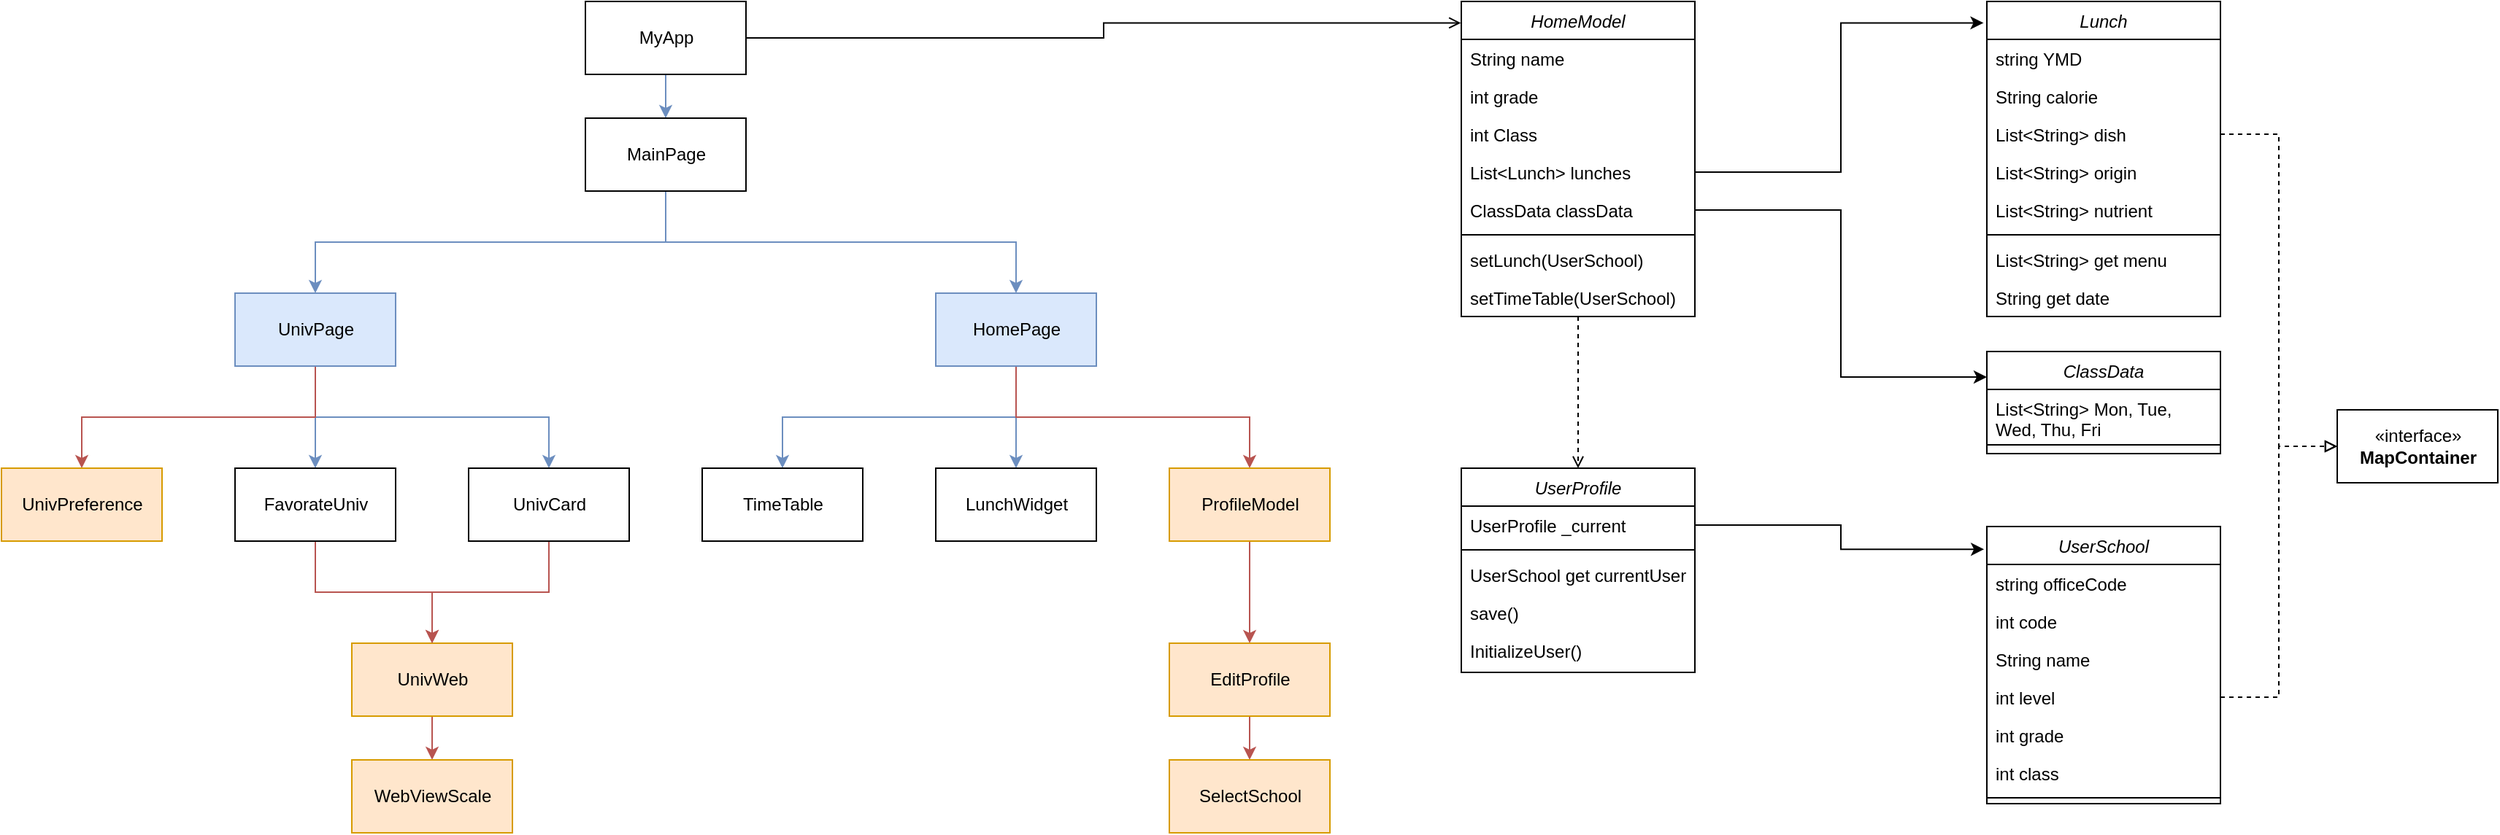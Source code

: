 <mxfile version="20.2.5" type="github">
  <diagram id="C5RBs43oDa-KdzZeNtuy" name="Page-1">
    <mxGraphModel dx="3372" dy="1116" grid="1" gridSize="10" guides="1" tooltips="1" connect="1" arrows="1" fold="1" page="1" pageScale="1" pageWidth="827" pageHeight="1169" math="0" shadow="0">
      <root>
        <mxCell id="WIyWlLk6GJQsqaUBKTNV-0" />
        <mxCell id="WIyWlLk6GJQsqaUBKTNV-1" parent="WIyWlLk6GJQsqaUBKTNV-0" />
        <mxCell id="Nad7rvxiMuao3qfoeNFn-32" style="edgeStyle=orthogonalEdgeStyle;rounded=0;orthogonalLoop=1;jettySize=auto;html=1;entryX=-0.014;entryY=0.068;entryDx=0;entryDy=0;fontColor=default;exitX=1;exitY=0.5;exitDx=0;exitDy=0;entryPerimeter=0;" edge="1" parent="WIyWlLk6GJQsqaUBKTNV-1" source="Nad7rvxiMuao3qfoeNFn-1" target="Nad7rvxiMuao3qfoeNFn-20">
          <mxGeometry relative="1" as="geometry">
            <mxPoint x="330" y="360" as="sourcePoint" />
          </mxGeometry>
        </mxCell>
        <mxCell id="Nad7rvxiMuao3qfoeNFn-44" style="edgeStyle=orthogonalEdgeStyle;rounded=0;orthogonalLoop=1;jettySize=auto;html=1;entryX=0;entryY=0.25;entryDx=0;entryDy=0;fontColor=default;exitX=1;exitY=0.5;exitDx=0;exitDy=0;" edge="1" parent="WIyWlLk6GJQsqaUBKTNV-1" source="Nad7rvxiMuao3qfoeNFn-2" target="Nad7rvxiMuao3qfoeNFn-33">
          <mxGeometry relative="1" as="geometry" />
        </mxCell>
        <mxCell id="Nad7rvxiMuao3qfoeNFn-69" style="edgeStyle=orthogonalEdgeStyle;rounded=0;orthogonalLoop=1;jettySize=auto;html=1;fontColor=default;dashed=1;endArrow=open;endFill=0;" edge="1" parent="WIyWlLk6GJQsqaUBKTNV-1" source="zkfFHV4jXpPFQw0GAbJ--0" target="Nad7rvxiMuao3qfoeNFn-55">
          <mxGeometry relative="1" as="geometry" />
        </mxCell>
        <mxCell id="zkfFHV4jXpPFQw0GAbJ--0" value="HomeModel" style="swimlane;fontStyle=2;align=center;verticalAlign=top;childLayout=stackLayout;horizontal=1;startSize=26;horizontalStack=0;resizeParent=1;resizeLast=0;collapsible=1;marginBottom=0;rounded=0;shadow=0;strokeWidth=1;" parent="WIyWlLk6GJQsqaUBKTNV-1" vertex="1">
          <mxGeometry x="120" y="200" width="160" height="216" as="geometry">
            <mxRectangle x="230" y="140" width="160" height="26" as="alternateBounds" />
          </mxGeometry>
        </mxCell>
        <mxCell id="zkfFHV4jXpPFQw0GAbJ--1" value="String name" style="text;align=left;verticalAlign=top;spacingLeft=4;spacingRight=4;overflow=hidden;rotatable=0;points=[[0,0.5],[1,0.5]];portConstraint=eastwest;" parent="zkfFHV4jXpPFQw0GAbJ--0" vertex="1">
          <mxGeometry y="26" width="160" height="26" as="geometry" />
        </mxCell>
        <mxCell id="zkfFHV4jXpPFQw0GAbJ--2" value="int grade" style="text;align=left;verticalAlign=top;spacingLeft=4;spacingRight=4;overflow=hidden;rotatable=0;points=[[0,0.5],[1,0.5]];portConstraint=eastwest;rounded=0;shadow=0;html=0;" parent="zkfFHV4jXpPFQw0GAbJ--0" vertex="1">
          <mxGeometry y="52" width="160" height="26" as="geometry" />
        </mxCell>
        <mxCell id="zkfFHV4jXpPFQw0GAbJ--3" value="int Class" style="text;align=left;verticalAlign=top;spacingLeft=4;spacingRight=4;overflow=hidden;rotatable=0;points=[[0,0.5],[1,0.5]];portConstraint=eastwest;rounded=0;shadow=0;html=0;" parent="zkfFHV4jXpPFQw0GAbJ--0" vertex="1">
          <mxGeometry y="78" width="160" height="26" as="geometry" />
        </mxCell>
        <mxCell id="Nad7rvxiMuao3qfoeNFn-1" value="List&lt;Lunch&gt; lunches" style="text;align=left;verticalAlign=top;spacingLeft=4;spacingRight=4;overflow=hidden;rotatable=0;points=[[0,0.5],[1,0.5]];portConstraint=eastwest;rounded=0;shadow=0;html=0;" vertex="1" parent="zkfFHV4jXpPFQw0GAbJ--0">
          <mxGeometry y="104" width="160" height="26" as="geometry" />
        </mxCell>
        <mxCell id="Nad7rvxiMuao3qfoeNFn-2" value="ClassData classData" style="text;align=left;verticalAlign=top;spacingLeft=4;spacingRight=4;overflow=hidden;rotatable=0;points=[[0,0.5],[1,0.5]];portConstraint=eastwest;rounded=0;shadow=0;html=0;" vertex="1" parent="zkfFHV4jXpPFQw0GAbJ--0">
          <mxGeometry y="130" width="160" height="26" as="geometry" />
        </mxCell>
        <mxCell id="zkfFHV4jXpPFQw0GAbJ--4" value="" style="line;html=1;strokeWidth=1;align=left;verticalAlign=middle;spacingTop=-1;spacingLeft=3;spacingRight=3;rotatable=0;labelPosition=right;points=[];portConstraint=eastwest;" parent="zkfFHV4jXpPFQw0GAbJ--0" vertex="1">
          <mxGeometry y="156" width="160" height="8" as="geometry" />
        </mxCell>
        <mxCell id="Nad7rvxiMuao3qfoeNFn-3" value="setLunch(UserSchool)" style="text;align=left;verticalAlign=top;spacingLeft=4;spacingRight=4;overflow=hidden;rotatable=0;points=[[0,0.5],[1,0.5]];portConstraint=eastwest;" vertex="1" parent="zkfFHV4jXpPFQw0GAbJ--0">
          <mxGeometry y="164" width="160" height="26" as="geometry" />
        </mxCell>
        <mxCell id="zkfFHV4jXpPFQw0GAbJ--5" value="setTimeTable(UserSchool)" style="text;align=left;verticalAlign=top;spacingLeft=4;spacingRight=4;overflow=hidden;rotatable=0;points=[[0,0.5],[1,0.5]];portConstraint=eastwest;" parent="zkfFHV4jXpPFQw0GAbJ--0" vertex="1">
          <mxGeometry y="190" width="160" height="26" as="geometry" />
        </mxCell>
        <mxCell id="Nad7rvxiMuao3qfoeNFn-20" value="Lunch" style="swimlane;fontStyle=2;align=center;verticalAlign=top;childLayout=stackLayout;horizontal=1;startSize=26;horizontalStack=0;resizeParent=1;resizeLast=0;collapsible=1;marginBottom=0;rounded=0;shadow=0;strokeWidth=1;" vertex="1" parent="WIyWlLk6GJQsqaUBKTNV-1">
          <mxGeometry x="480" y="200" width="160" height="216" as="geometry">
            <mxRectangle x="230" y="140" width="160" height="26" as="alternateBounds" />
          </mxGeometry>
        </mxCell>
        <mxCell id="Nad7rvxiMuao3qfoeNFn-21" value="string YMD" style="text;align=left;verticalAlign=top;spacingLeft=4;spacingRight=4;overflow=hidden;rotatable=0;points=[[0,0.5],[1,0.5]];portConstraint=eastwest;" vertex="1" parent="Nad7rvxiMuao3qfoeNFn-20">
          <mxGeometry y="26" width="160" height="26" as="geometry" />
        </mxCell>
        <mxCell id="Nad7rvxiMuao3qfoeNFn-24" value="String calorie" style="text;align=left;verticalAlign=top;spacingLeft=4;spacingRight=4;overflow=hidden;rotatable=0;points=[[0,0.5],[1,0.5]];portConstraint=eastwest;rounded=0;shadow=0;html=0;" vertex="1" parent="Nad7rvxiMuao3qfoeNFn-20">
          <mxGeometry y="52" width="160" height="26" as="geometry" />
        </mxCell>
        <mxCell id="Nad7rvxiMuao3qfoeNFn-22" value="List&lt;String&gt; dish" style="text;align=left;verticalAlign=top;spacingLeft=4;spacingRight=4;overflow=hidden;rotatable=0;points=[[0,0.5],[1,0.5]];portConstraint=eastwest;rounded=0;shadow=0;html=0;" vertex="1" parent="Nad7rvxiMuao3qfoeNFn-20">
          <mxGeometry y="78" width="160" height="26" as="geometry" />
        </mxCell>
        <mxCell id="Nad7rvxiMuao3qfoeNFn-23" value="List&lt;String&gt; origin" style="text;align=left;verticalAlign=top;spacingLeft=4;spacingRight=4;overflow=hidden;rotatable=0;points=[[0,0.5],[1,0.5]];portConstraint=eastwest;rounded=0;shadow=0;html=0;" vertex="1" parent="Nad7rvxiMuao3qfoeNFn-20">
          <mxGeometry y="104" width="160" height="26" as="geometry" />
        </mxCell>
        <mxCell id="Nad7rvxiMuao3qfoeNFn-25" value="List&lt;String&gt; nutrient" style="text;align=left;verticalAlign=top;spacingLeft=4;spacingRight=4;overflow=hidden;rotatable=0;points=[[0,0.5],[1,0.5]];portConstraint=eastwest;rounded=0;shadow=0;html=0;" vertex="1" parent="Nad7rvxiMuao3qfoeNFn-20">
          <mxGeometry y="130" width="160" height="26" as="geometry" />
        </mxCell>
        <mxCell id="Nad7rvxiMuao3qfoeNFn-26" value="" style="line;html=1;strokeWidth=1;align=left;verticalAlign=middle;spacingTop=-1;spacingLeft=3;spacingRight=3;rotatable=0;labelPosition=right;points=[];portConstraint=eastwest;" vertex="1" parent="Nad7rvxiMuao3qfoeNFn-20">
          <mxGeometry y="156" width="160" height="8" as="geometry" />
        </mxCell>
        <mxCell id="Nad7rvxiMuao3qfoeNFn-27" value="List&lt;String&gt; get menu" style="text;align=left;verticalAlign=top;spacingLeft=4;spacingRight=4;overflow=hidden;rotatable=0;points=[[0,0.5],[1,0.5]];portConstraint=eastwest;" vertex="1" parent="Nad7rvxiMuao3qfoeNFn-20">
          <mxGeometry y="164" width="160" height="26" as="geometry" />
        </mxCell>
        <mxCell id="Nad7rvxiMuao3qfoeNFn-28" value="String get date" style="text;align=left;verticalAlign=top;spacingLeft=4;spacingRight=4;overflow=hidden;rotatable=0;points=[[0,0.5],[1,0.5]];portConstraint=eastwest;" vertex="1" parent="Nad7rvxiMuao3qfoeNFn-20">
          <mxGeometry y="190" width="160" height="26" as="geometry" />
        </mxCell>
        <mxCell id="Nad7rvxiMuao3qfoeNFn-33" value="ClassData" style="swimlane;fontStyle=2;align=center;verticalAlign=top;childLayout=stackLayout;horizontal=1;startSize=26;horizontalStack=0;resizeParent=1;resizeLast=0;collapsible=1;marginBottom=0;rounded=0;shadow=0;strokeWidth=1;" vertex="1" parent="WIyWlLk6GJQsqaUBKTNV-1">
          <mxGeometry x="480" y="440" width="160" height="70" as="geometry">
            <mxRectangle x="230" y="140" width="160" height="26" as="alternateBounds" />
          </mxGeometry>
        </mxCell>
        <mxCell id="Nad7rvxiMuao3qfoeNFn-34" value="List&lt;String&gt; Mon, Tue, &#xa;Wed, Thu, Fri" style="text;align=left;verticalAlign=top;spacingLeft=4;spacingRight=4;overflow=hidden;rotatable=0;points=[[0,0.5],[1,0.5]];portConstraint=eastwest;" vertex="1" parent="Nad7rvxiMuao3qfoeNFn-33">
          <mxGeometry y="26" width="160" height="34" as="geometry" />
        </mxCell>
        <mxCell id="Nad7rvxiMuao3qfoeNFn-39" value="" style="line;html=1;strokeWidth=1;align=left;verticalAlign=middle;spacingTop=-1;spacingLeft=3;spacingRight=3;rotatable=0;labelPosition=right;points=[];portConstraint=eastwest;" vertex="1" parent="Nad7rvxiMuao3qfoeNFn-33">
          <mxGeometry y="60" width="160" height="8" as="geometry" />
        </mxCell>
        <mxCell id="Nad7rvxiMuao3qfoeNFn-45" value="UserSchool" style="swimlane;fontStyle=2;align=center;verticalAlign=top;childLayout=stackLayout;horizontal=1;startSize=26;horizontalStack=0;resizeParent=1;resizeLast=0;collapsible=1;marginBottom=0;rounded=0;shadow=0;strokeWidth=1;" vertex="1" parent="WIyWlLk6GJQsqaUBKTNV-1">
          <mxGeometry x="480" y="560" width="160" height="190" as="geometry">
            <mxRectangle x="230" y="140" width="160" height="26" as="alternateBounds" />
          </mxGeometry>
        </mxCell>
        <mxCell id="Nad7rvxiMuao3qfoeNFn-46" value="string officeCode" style="text;align=left;verticalAlign=top;spacingLeft=4;spacingRight=4;overflow=hidden;rotatable=0;points=[[0,0.5],[1,0.5]];portConstraint=eastwest;" vertex="1" parent="Nad7rvxiMuao3qfoeNFn-45">
          <mxGeometry y="26" width="160" height="26" as="geometry" />
        </mxCell>
        <mxCell id="Nad7rvxiMuao3qfoeNFn-47" value="int code" style="text;align=left;verticalAlign=top;spacingLeft=4;spacingRight=4;overflow=hidden;rotatable=0;points=[[0,0.5],[1,0.5]];portConstraint=eastwest;rounded=0;shadow=0;html=0;" vertex="1" parent="Nad7rvxiMuao3qfoeNFn-45">
          <mxGeometry y="52" width="160" height="26" as="geometry" />
        </mxCell>
        <mxCell id="Nad7rvxiMuao3qfoeNFn-48" value="String name" style="text;align=left;verticalAlign=top;spacingLeft=4;spacingRight=4;overflow=hidden;rotatable=0;points=[[0,0.5],[1,0.5]];portConstraint=eastwest;rounded=0;shadow=0;html=0;" vertex="1" parent="Nad7rvxiMuao3qfoeNFn-45">
          <mxGeometry y="78" width="160" height="26" as="geometry" />
        </mxCell>
        <mxCell id="Nad7rvxiMuao3qfoeNFn-49" value="int level" style="text;align=left;verticalAlign=top;spacingLeft=4;spacingRight=4;overflow=hidden;rotatable=0;points=[[0,0.5],[1,0.5]];portConstraint=eastwest;rounded=0;shadow=0;html=0;" vertex="1" parent="Nad7rvxiMuao3qfoeNFn-45">
          <mxGeometry y="104" width="160" height="26" as="geometry" />
        </mxCell>
        <mxCell id="Nad7rvxiMuao3qfoeNFn-54" value="int grade" style="text;align=left;verticalAlign=top;spacingLeft=4;spacingRight=4;overflow=hidden;rotatable=0;points=[[0,0.5],[1,0.5]];portConstraint=eastwest;rounded=0;shadow=0;html=0;" vertex="1" parent="Nad7rvxiMuao3qfoeNFn-45">
          <mxGeometry y="130" width="160" height="26" as="geometry" />
        </mxCell>
        <mxCell id="Nad7rvxiMuao3qfoeNFn-50" value="int class" style="text;align=left;verticalAlign=top;spacingLeft=4;spacingRight=4;overflow=hidden;rotatable=0;points=[[0,0.5],[1,0.5]];portConstraint=eastwest;rounded=0;shadow=0;html=0;" vertex="1" parent="Nad7rvxiMuao3qfoeNFn-45">
          <mxGeometry y="156" width="160" height="26" as="geometry" />
        </mxCell>
        <mxCell id="Nad7rvxiMuao3qfoeNFn-51" value="" style="line;html=1;strokeWidth=1;align=left;verticalAlign=middle;spacingTop=-1;spacingLeft=3;spacingRight=3;rotatable=0;labelPosition=right;points=[];portConstraint=eastwest;" vertex="1" parent="Nad7rvxiMuao3qfoeNFn-45">
          <mxGeometry y="182" width="160" height="8" as="geometry" />
        </mxCell>
        <mxCell id="Nad7rvxiMuao3qfoeNFn-77" style="edgeStyle=orthogonalEdgeStyle;rounded=0;orthogonalLoop=1;jettySize=auto;html=1;entryX=-0.012;entryY=0.082;entryDx=0;entryDy=0;entryPerimeter=0;fontColor=default;exitX=1;exitY=0.5;exitDx=0;exitDy=0;" edge="1" parent="WIyWlLk6GJQsqaUBKTNV-1" source="Nad7rvxiMuao3qfoeNFn-56" target="Nad7rvxiMuao3qfoeNFn-45">
          <mxGeometry relative="1" as="geometry" />
        </mxCell>
        <mxCell id="Nad7rvxiMuao3qfoeNFn-55" value="UserProfile" style="swimlane;fontStyle=2;align=center;verticalAlign=top;childLayout=stackLayout;horizontal=1;startSize=26;horizontalStack=0;resizeParent=1;resizeLast=0;collapsible=1;marginBottom=0;rounded=0;shadow=0;strokeWidth=1;" vertex="1" parent="WIyWlLk6GJQsqaUBKTNV-1">
          <mxGeometry x="120" y="520" width="160" height="140" as="geometry">
            <mxRectangle x="230" y="140" width="160" height="26" as="alternateBounds" />
          </mxGeometry>
        </mxCell>
        <mxCell id="Nad7rvxiMuao3qfoeNFn-56" value="UserProfile _current" style="text;align=left;verticalAlign=top;spacingLeft=4;spacingRight=4;overflow=hidden;rotatable=0;points=[[0,0.5],[1,0.5]];portConstraint=eastwest;" vertex="1" parent="Nad7rvxiMuao3qfoeNFn-55">
          <mxGeometry y="26" width="160" height="26" as="geometry" />
        </mxCell>
        <mxCell id="Nad7rvxiMuao3qfoeNFn-62" value="" style="line;html=1;strokeWidth=1;align=left;verticalAlign=middle;spacingTop=-1;spacingLeft=3;spacingRight=3;rotatable=0;labelPosition=right;points=[];portConstraint=eastwest;" vertex="1" parent="Nad7rvxiMuao3qfoeNFn-55">
          <mxGeometry y="52" width="160" height="8" as="geometry" />
        </mxCell>
        <mxCell id="Nad7rvxiMuao3qfoeNFn-66" value="UserSchool get currentUser" style="text;align=left;verticalAlign=top;spacingLeft=4;spacingRight=4;overflow=hidden;rotatable=0;points=[[0,0.5],[1,0.5]];portConstraint=eastwest;" vertex="1" parent="Nad7rvxiMuao3qfoeNFn-55">
          <mxGeometry y="60" width="160" height="26" as="geometry" />
        </mxCell>
        <mxCell id="Nad7rvxiMuao3qfoeNFn-67" value="save()" style="text;align=left;verticalAlign=top;spacingLeft=4;spacingRight=4;overflow=hidden;rotatable=0;points=[[0,0.5],[1,0.5]];portConstraint=eastwest;" vertex="1" parent="Nad7rvxiMuao3qfoeNFn-55">
          <mxGeometry y="86" width="160" height="26" as="geometry" />
        </mxCell>
        <mxCell id="Nad7rvxiMuao3qfoeNFn-68" value="InitializeUser()" style="text;align=left;verticalAlign=top;spacingLeft=4;spacingRight=4;overflow=hidden;rotatable=0;points=[[0,0.5],[1,0.5]];portConstraint=eastwest;" vertex="1" parent="Nad7rvxiMuao3qfoeNFn-55">
          <mxGeometry y="112" width="160" height="26" as="geometry" />
        </mxCell>
        <mxCell id="Nad7rvxiMuao3qfoeNFn-79" value="«interface»&lt;br&gt;&lt;b&gt;MapContainer&lt;/b&gt;" style="html=1;fontColor=default;" vertex="1" parent="WIyWlLk6GJQsqaUBKTNV-1">
          <mxGeometry x="720" y="480" width="110" height="50" as="geometry" />
        </mxCell>
        <mxCell id="Nad7rvxiMuao3qfoeNFn-80" style="edgeStyle=orthogonalEdgeStyle;rounded=0;orthogonalLoop=1;jettySize=auto;html=1;entryX=0;entryY=0.5;entryDx=0;entryDy=0;fontColor=default;dashed=1;endArrow=block;endFill=0;" edge="1" parent="WIyWlLk6GJQsqaUBKTNV-1" source="Nad7rvxiMuao3qfoeNFn-22" target="Nad7rvxiMuao3qfoeNFn-79">
          <mxGeometry relative="1" as="geometry" />
        </mxCell>
        <mxCell id="Nad7rvxiMuao3qfoeNFn-82" style="edgeStyle=orthogonalEdgeStyle;rounded=0;orthogonalLoop=1;jettySize=auto;html=1;entryX=0;entryY=0.5;entryDx=0;entryDy=0;fontColor=default;endArrow=block;endFill=0;dashed=1;" edge="1" parent="WIyWlLk6GJQsqaUBKTNV-1" source="Nad7rvxiMuao3qfoeNFn-49" target="Nad7rvxiMuao3qfoeNFn-79">
          <mxGeometry relative="1" as="geometry" />
        </mxCell>
        <mxCell id="Nad7rvxiMuao3qfoeNFn-105" style="edgeStyle=orthogonalEdgeStyle;rounded=0;orthogonalLoop=1;jettySize=auto;html=1;entryX=0.5;entryY=0;entryDx=0;entryDy=0;fontColor=default;endArrow=classic;endFill=1;fillColor=#dae8fc;strokeColor=#6c8ebf;exitX=0.5;exitY=1;exitDx=0;exitDy=0;" edge="1" parent="WIyWlLk6GJQsqaUBKTNV-1" source="Nad7rvxiMuao3qfoeNFn-101" target="Nad7rvxiMuao3qfoeNFn-104">
          <mxGeometry relative="1" as="geometry" />
        </mxCell>
        <mxCell id="Nad7rvxiMuao3qfoeNFn-106" style="edgeStyle=orthogonalEdgeStyle;rounded=0;orthogonalLoop=1;jettySize=auto;html=1;entryX=0.5;entryY=0;entryDx=0;entryDy=0;fontColor=default;endArrow=classic;endFill=1;fillColor=#dae8fc;strokeColor=#6c8ebf;" edge="1" parent="WIyWlLk6GJQsqaUBKTNV-1" source="Nad7rvxiMuao3qfoeNFn-101" target="Nad7rvxiMuao3qfoeNFn-103">
          <mxGeometry relative="1" as="geometry" />
        </mxCell>
        <mxCell id="Nad7rvxiMuao3qfoeNFn-121" style="edgeStyle=orthogonalEdgeStyle;rounded=0;orthogonalLoop=1;jettySize=auto;html=1;entryX=0.5;entryY=0;entryDx=0;entryDy=0;fontColor=default;endArrow=classic;endFill=1;fillColor=#f8cecc;strokeColor=#b85450;exitX=0.5;exitY=1;exitDx=0;exitDy=0;" edge="1" parent="WIyWlLk6GJQsqaUBKTNV-1" source="Nad7rvxiMuao3qfoeNFn-101" target="Nad7rvxiMuao3qfoeNFn-120">
          <mxGeometry relative="1" as="geometry" />
        </mxCell>
        <mxCell id="Nad7rvxiMuao3qfoeNFn-101" value="HomePage" style="html=1;fillColor=#dae8fc;strokeColor=#6c8ebf;" vertex="1" parent="WIyWlLk6GJQsqaUBKTNV-1">
          <mxGeometry x="-240" y="400" width="110" height="50" as="geometry" />
        </mxCell>
        <mxCell id="Nad7rvxiMuao3qfoeNFn-103" value="LunchWidget" style="html=1;fontColor=default;" vertex="1" parent="WIyWlLk6GJQsqaUBKTNV-1">
          <mxGeometry x="-240" y="520" width="110" height="50" as="geometry" />
        </mxCell>
        <mxCell id="Nad7rvxiMuao3qfoeNFn-104" value="TimeTable" style="html=1;fontColor=default;" vertex="1" parent="WIyWlLk6GJQsqaUBKTNV-1">
          <mxGeometry x="-400" y="520" width="110" height="50" as="geometry" />
        </mxCell>
        <mxCell id="Nad7rvxiMuao3qfoeNFn-108" style="edgeStyle=orthogonalEdgeStyle;rounded=0;orthogonalLoop=1;jettySize=auto;html=1;entryX=-0.002;entryY=0.068;entryDx=0;entryDy=0;entryPerimeter=0;fontColor=default;endArrow=open;endFill=0;exitX=1;exitY=0.5;exitDx=0;exitDy=0;" edge="1" parent="WIyWlLk6GJQsqaUBKTNV-1" source="Nad7rvxiMuao3qfoeNFn-107" target="zkfFHV4jXpPFQw0GAbJ--0">
          <mxGeometry relative="1" as="geometry" />
        </mxCell>
        <mxCell id="Nad7rvxiMuao3qfoeNFn-119" style="edgeStyle=orthogonalEdgeStyle;rounded=0;orthogonalLoop=1;jettySize=auto;html=1;entryX=0.5;entryY=0;entryDx=0;entryDy=0;fontColor=default;endArrow=classic;endFill=1;fillColor=#dae8fc;strokeColor=#6c8ebf;" edge="1" parent="WIyWlLk6GJQsqaUBKTNV-1" source="Nad7rvxiMuao3qfoeNFn-107" target="Nad7rvxiMuao3qfoeNFn-111">
          <mxGeometry relative="1" as="geometry" />
        </mxCell>
        <mxCell id="Nad7rvxiMuao3qfoeNFn-107" value="MyApp" style="html=1;fontColor=default;" vertex="1" parent="WIyWlLk6GJQsqaUBKTNV-1">
          <mxGeometry x="-480" y="200" width="110" height="50" as="geometry" />
        </mxCell>
        <mxCell id="Nad7rvxiMuao3qfoeNFn-113" style="edgeStyle=orthogonalEdgeStyle;rounded=0;orthogonalLoop=1;jettySize=auto;html=1;entryX=0.5;entryY=0;entryDx=0;entryDy=0;fontColor=default;endArrow=classic;endFill=1;exitX=0.5;exitY=1;exitDx=0;exitDy=0;fillColor=#dae8fc;strokeColor=#6c8ebf;" edge="1" parent="WIyWlLk6GJQsqaUBKTNV-1" source="Nad7rvxiMuao3qfoeNFn-111" target="Nad7rvxiMuao3qfoeNFn-101">
          <mxGeometry relative="1" as="geometry" />
        </mxCell>
        <mxCell id="Nad7rvxiMuao3qfoeNFn-117" style="edgeStyle=orthogonalEdgeStyle;rounded=0;orthogonalLoop=1;jettySize=auto;html=1;entryX=0.5;entryY=0;entryDx=0;entryDy=0;fontColor=default;endArrow=classic;endFill=1;exitX=0.5;exitY=1;exitDx=0;exitDy=0;fillColor=#dae8fc;strokeColor=#6c8ebf;" edge="1" parent="WIyWlLk6GJQsqaUBKTNV-1" source="Nad7rvxiMuao3qfoeNFn-111" target="Nad7rvxiMuao3qfoeNFn-116">
          <mxGeometry relative="1" as="geometry" />
        </mxCell>
        <mxCell id="Nad7rvxiMuao3qfoeNFn-111" value="MainPage" style="html=1;fontColor=default;" vertex="1" parent="WIyWlLk6GJQsqaUBKTNV-1">
          <mxGeometry x="-480" y="280" width="110" height="50" as="geometry" />
        </mxCell>
        <mxCell id="Nad7rvxiMuao3qfoeNFn-136" style="edgeStyle=orthogonalEdgeStyle;rounded=0;orthogonalLoop=1;jettySize=auto;html=1;entryX=0.5;entryY=0;entryDx=0;entryDy=0;fontColor=default;endArrow=classic;endFill=1;fillColor=#dae8fc;strokeColor=#6c8ebf;exitX=0.5;exitY=1;exitDx=0;exitDy=0;" edge="1" parent="WIyWlLk6GJQsqaUBKTNV-1" source="Nad7rvxiMuao3qfoeNFn-116" target="Nad7rvxiMuao3qfoeNFn-133">
          <mxGeometry relative="1" as="geometry" />
        </mxCell>
        <mxCell id="Nad7rvxiMuao3qfoeNFn-139" style="edgeStyle=orthogonalEdgeStyle;rounded=0;orthogonalLoop=1;jettySize=auto;html=1;entryX=0.5;entryY=0;entryDx=0;entryDy=0;fontColor=default;endArrow=classic;endFill=1;exitX=0.5;exitY=1;exitDx=0;exitDy=0;fillColor=#dae8fc;strokeColor=#6c8ebf;" edge="1" parent="WIyWlLk6GJQsqaUBKTNV-1" source="Nad7rvxiMuao3qfoeNFn-116" target="Nad7rvxiMuao3qfoeNFn-138">
          <mxGeometry relative="1" as="geometry" />
        </mxCell>
        <mxCell id="Nad7rvxiMuao3qfoeNFn-140" style="edgeStyle=orthogonalEdgeStyle;rounded=0;orthogonalLoop=1;jettySize=auto;html=1;entryX=0.5;entryY=0;entryDx=0;entryDy=0;fontColor=default;endArrow=classic;endFill=1;exitX=0.5;exitY=1;exitDx=0;exitDy=0;fillColor=#f8cecc;strokeColor=#b85450;" edge="1" parent="WIyWlLk6GJQsqaUBKTNV-1" source="Nad7rvxiMuao3qfoeNFn-116" target="Nad7rvxiMuao3qfoeNFn-127">
          <mxGeometry relative="1" as="geometry" />
        </mxCell>
        <mxCell id="Nad7rvxiMuao3qfoeNFn-116" value="UnivPage" style="html=1;fillColor=#dae8fc;strokeColor=#6c8ebf;" vertex="1" parent="WIyWlLk6GJQsqaUBKTNV-1">
          <mxGeometry x="-720" y="400" width="110" height="50" as="geometry" />
        </mxCell>
        <mxCell id="Nad7rvxiMuao3qfoeNFn-123" style="edgeStyle=orthogonalEdgeStyle;rounded=0;orthogonalLoop=1;jettySize=auto;html=1;entryX=0.5;entryY=0;entryDx=0;entryDy=0;fontColor=default;endArrow=classic;endFill=1;fillColor=#f8cecc;strokeColor=#b85450;" edge="1" parent="WIyWlLk6GJQsqaUBKTNV-1" source="Nad7rvxiMuao3qfoeNFn-120" target="Nad7rvxiMuao3qfoeNFn-122">
          <mxGeometry relative="1" as="geometry" />
        </mxCell>
        <mxCell id="Nad7rvxiMuao3qfoeNFn-120" value="ProfileModel" style="html=1;fillColor=#ffe6cc;strokeColor=#d79b00;" vertex="1" parent="WIyWlLk6GJQsqaUBKTNV-1">
          <mxGeometry x="-80" y="520" width="110" height="50" as="geometry" />
        </mxCell>
        <mxCell id="Nad7rvxiMuao3qfoeNFn-125" style="edgeStyle=orthogonalEdgeStyle;rounded=0;orthogonalLoop=1;jettySize=auto;html=1;entryX=0.5;entryY=0;entryDx=0;entryDy=0;fontColor=default;endArrow=classic;endFill=1;fillColor=#f8cecc;strokeColor=#b85450;" edge="1" parent="WIyWlLk6GJQsqaUBKTNV-1" source="Nad7rvxiMuao3qfoeNFn-122" target="Nad7rvxiMuao3qfoeNFn-124">
          <mxGeometry relative="1" as="geometry" />
        </mxCell>
        <mxCell id="Nad7rvxiMuao3qfoeNFn-122" value="EditProfile" style="html=1;fillColor=#ffe6cc;strokeColor=#d79b00;" vertex="1" parent="WIyWlLk6GJQsqaUBKTNV-1">
          <mxGeometry x="-80" y="640" width="110" height="50" as="geometry" />
        </mxCell>
        <mxCell id="Nad7rvxiMuao3qfoeNFn-124" value="SelectSchool" style="html=1;fillColor=#ffe6cc;strokeColor=#d79b00;" vertex="1" parent="WIyWlLk6GJQsqaUBKTNV-1">
          <mxGeometry x="-80" y="720" width="110" height="50" as="geometry" />
        </mxCell>
        <mxCell id="Nad7rvxiMuao3qfoeNFn-131" style="edgeStyle=orthogonalEdgeStyle;rounded=0;orthogonalLoop=1;jettySize=auto;html=1;entryX=0.5;entryY=0;entryDx=0;entryDy=0;fontColor=default;endArrow=classic;endFill=1;fillColor=#f8cecc;strokeColor=#b85450;" edge="1" parent="WIyWlLk6GJQsqaUBKTNV-1" source="Nad7rvxiMuao3qfoeNFn-126" target="Nad7rvxiMuao3qfoeNFn-128">
          <mxGeometry relative="1" as="geometry" />
        </mxCell>
        <mxCell id="Nad7rvxiMuao3qfoeNFn-126" value="UnivWeb" style="html=1;fillColor=#ffe6cc;strokeColor=#d79b00;" vertex="1" parent="WIyWlLk6GJQsqaUBKTNV-1">
          <mxGeometry x="-640" y="640" width="110" height="50" as="geometry" />
        </mxCell>
        <mxCell id="Nad7rvxiMuao3qfoeNFn-127" value="UnivPreference" style="html=1;fillColor=#ffe6cc;strokeColor=#d79b00;" vertex="1" parent="WIyWlLk6GJQsqaUBKTNV-1">
          <mxGeometry x="-880" y="520" width="110" height="50" as="geometry" />
        </mxCell>
        <mxCell id="Nad7rvxiMuao3qfoeNFn-128" value="WebViewScale" style="html=1;fillColor=#ffe6cc;strokeColor=#d79b00;" vertex="1" parent="WIyWlLk6GJQsqaUBKTNV-1">
          <mxGeometry x="-640" y="720" width="110" height="50" as="geometry" />
        </mxCell>
        <mxCell id="Nad7rvxiMuao3qfoeNFn-134" style="edgeStyle=orthogonalEdgeStyle;rounded=0;orthogonalLoop=1;jettySize=auto;html=1;entryX=0.5;entryY=0;entryDx=0;entryDy=0;fontColor=default;endArrow=classic;endFill=1;fillColor=#f8cecc;strokeColor=#b85450;" edge="1" parent="WIyWlLk6GJQsqaUBKTNV-1" source="Nad7rvxiMuao3qfoeNFn-133" target="Nad7rvxiMuao3qfoeNFn-126">
          <mxGeometry relative="1" as="geometry" />
        </mxCell>
        <mxCell id="Nad7rvxiMuao3qfoeNFn-133" value="UnivCard" style="html=1;fontColor=default;" vertex="1" parent="WIyWlLk6GJQsqaUBKTNV-1">
          <mxGeometry x="-560" y="520" width="110" height="50" as="geometry" />
        </mxCell>
        <mxCell id="Nad7rvxiMuao3qfoeNFn-142" style="edgeStyle=orthogonalEdgeStyle;rounded=0;orthogonalLoop=1;jettySize=auto;html=1;entryX=0.5;entryY=0;entryDx=0;entryDy=0;fontColor=default;endArrow=classic;endFill=1;exitX=0.5;exitY=1;exitDx=0;exitDy=0;fillColor=#f8cecc;strokeColor=#b85450;" edge="1" parent="WIyWlLk6GJQsqaUBKTNV-1" source="Nad7rvxiMuao3qfoeNFn-138" target="Nad7rvxiMuao3qfoeNFn-126">
          <mxGeometry relative="1" as="geometry" />
        </mxCell>
        <mxCell id="Nad7rvxiMuao3qfoeNFn-138" value="FavorateUniv" style="html=1;" vertex="1" parent="WIyWlLk6GJQsqaUBKTNV-1">
          <mxGeometry x="-720" y="520" width="110" height="50" as="geometry" />
        </mxCell>
      </root>
    </mxGraphModel>
  </diagram>
</mxfile>
